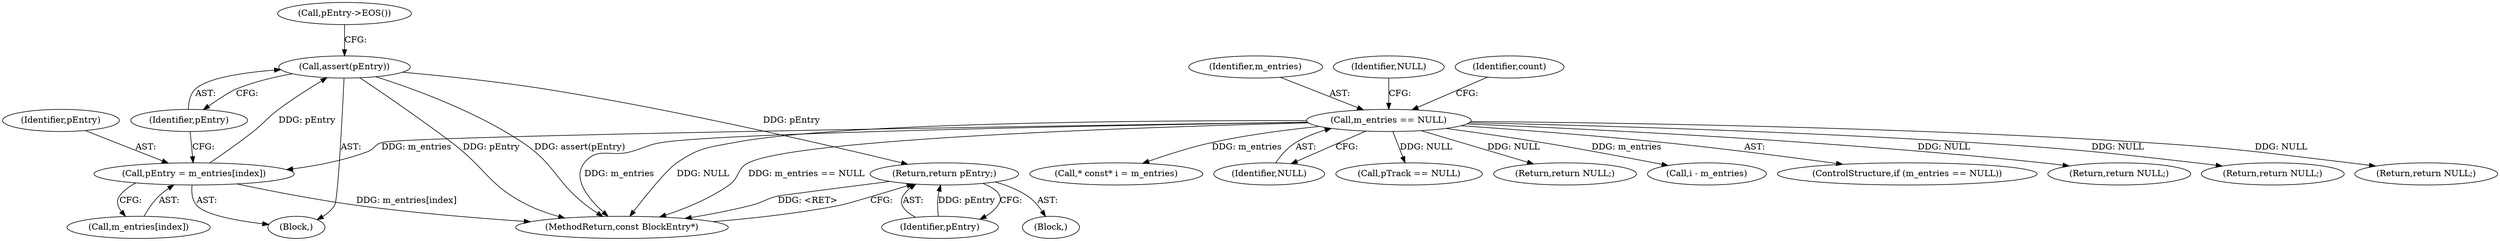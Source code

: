 digraph "0_Android_04839626ed859623901ebd3a5fd483982186b59d_78@API" {
"1000167" [label="(Call,assert(pEntry))"];
"1000162" [label="(Call,pEntry = m_entries[index])"];
"1000116" [label="(Call,m_entries == NULL)"];
"1000189" [label="(Return,return pEntry;)"];
"1000162" [label="(Call,pEntry = m_entries[index])"];
"1000116" [label="(Call,m_entries == NULL)"];
"1000171" [label="(Call,pEntry->EOS())"];
"1000163" [label="(Identifier,pEntry)"];
"1000119" [label="(Return,return NULL;)"];
"1000167" [label="(Call,assert(pEntry))"];
"1000164" [label="(Call,m_entries[index])"];
"1000120" [label="(Identifier,NULL)"];
"1000189" [label="(Return,return pEntry;)"];
"1000129" [label="(Return,return NULL;)"];
"1000123" [label="(Identifier,count)"];
"1000147" [label="(Block,)"];
"1000192" [label="(Call,* const* i = m_entries)"];
"1000168" [label="(Identifier,pEntry)"];
"1000272" [label="(Call,pTrack == NULL)"];
"1000117" [label="(Identifier,m_entries)"];
"1000188" [label="(Block,)"];
"1000190" [label="(Identifier,pEntry)"];
"1000300" [label="(Return,return NULL;)"];
"1000208" [label="(Call,i - m_entries)"];
"1000302" [label="(MethodReturn,const BlockEntry*)"];
"1000115" [label="(ControlStructure,if (m_entries == NULL))"];
"1000252" [label="(Return,return NULL;)"];
"1000118" [label="(Identifier,NULL)"];
"1000167" -> "1000147"  [label="AST: "];
"1000167" -> "1000168"  [label="CFG: "];
"1000168" -> "1000167"  [label="AST: "];
"1000171" -> "1000167"  [label="CFG: "];
"1000167" -> "1000302"  [label="DDG: pEntry"];
"1000167" -> "1000302"  [label="DDG: assert(pEntry)"];
"1000162" -> "1000167"  [label="DDG: pEntry"];
"1000167" -> "1000189"  [label="DDG: pEntry"];
"1000162" -> "1000147"  [label="AST: "];
"1000162" -> "1000164"  [label="CFG: "];
"1000163" -> "1000162"  [label="AST: "];
"1000164" -> "1000162"  [label="AST: "];
"1000168" -> "1000162"  [label="CFG: "];
"1000162" -> "1000302"  [label="DDG: m_entries[index]"];
"1000116" -> "1000162"  [label="DDG: m_entries"];
"1000116" -> "1000115"  [label="AST: "];
"1000116" -> "1000118"  [label="CFG: "];
"1000117" -> "1000116"  [label="AST: "];
"1000118" -> "1000116"  [label="AST: "];
"1000120" -> "1000116"  [label="CFG: "];
"1000123" -> "1000116"  [label="CFG: "];
"1000116" -> "1000302"  [label="DDG: m_entries"];
"1000116" -> "1000302"  [label="DDG: NULL"];
"1000116" -> "1000302"  [label="DDG: m_entries == NULL"];
"1000116" -> "1000119"  [label="DDG: NULL"];
"1000116" -> "1000129"  [label="DDG: NULL"];
"1000116" -> "1000192"  [label="DDG: m_entries"];
"1000116" -> "1000208"  [label="DDG: m_entries"];
"1000116" -> "1000252"  [label="DDG: NULL"];
"1000116" -> "1000272"  [label="DDG: NULL"];
"1000116" -> "1000300"  [label="DDG: NULL"];
"1000189" -> "1000188"  [label="AST: "];
"1000189" -> "1000190"  [label="CFG: "];
"1000190" -> "1000189"  [label="AST: "];
"1000302" -> "1000189"  [label="CFG: "];
"1000189" -> "1000302"  [label="DDG: <RET>"];
"1000190" -> "1000189"  [label="DDG: pEntry"];
}
